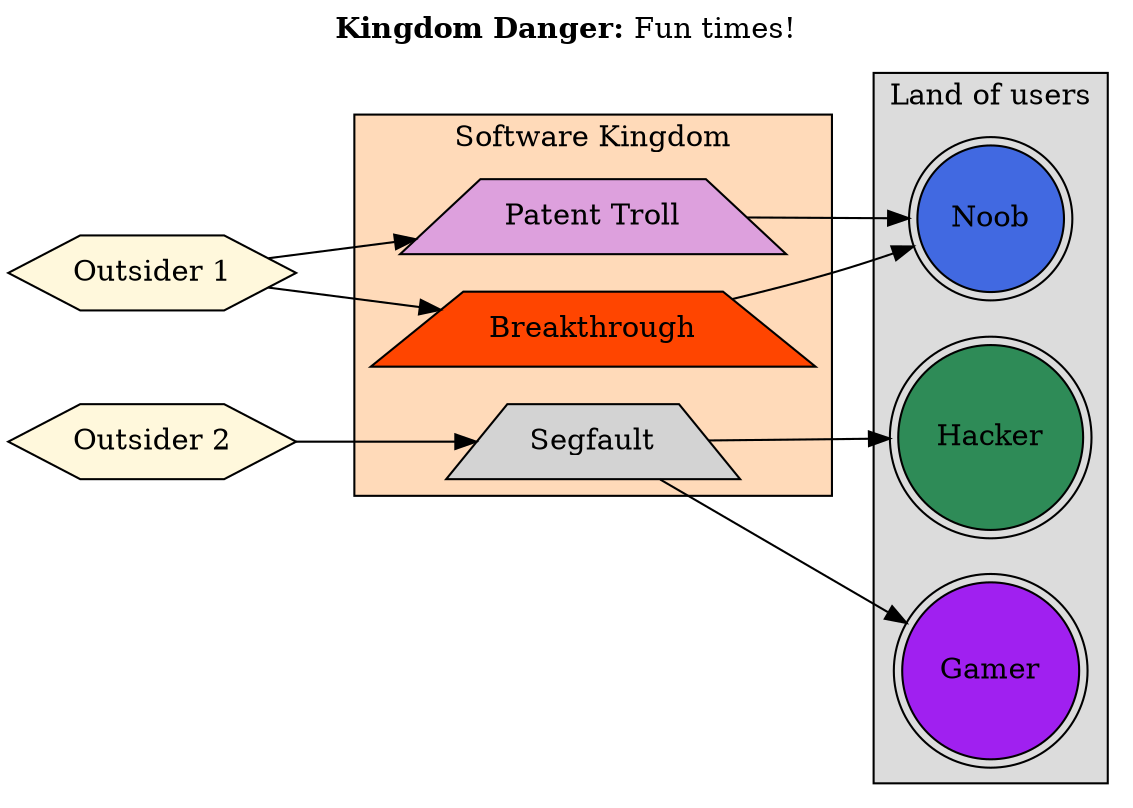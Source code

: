 digraph kingdom_danger {
    rankdir=LR; // Diagram goes from left to right
    node [shape=hexagon style=filled fillcolor=cornsilk color=black];

    /*These are
      my outsiders
      */
    OUT1 [label="Outsider 1"];
    OUT2 [label="Outsider 2"];

    // This is a cluster representing the perils and joy of software
    subgraph cluster_software_kingdom {
        label = "Software Kingdom" style=filled;
        fillcolor=peachpuff color=black;
        node [shape=trapezium];
        SGF [label="Segfault" fillcolor=lightgray];
        BTR [label="Breakthrough" fillcolor=orangered];
        PTN [label="Patent Troll" fillcolor=plum];
    }

    // All users gather here, and bask in your freedom
    subgraph cluster_users {
        label = "Land of users" style=filled;
        fillcolor=gainsboro color=black;
        node [shape=doublecircle];
        HKR [label="Hacker" fillcolor=seagreen];
        NOB [label="Noob" fillcolor=royalblue];
        GMR [label="Gamer" fillcolor=purple];
    }

    // Relationships between outsiders and the kingdom
    OUT1 -> BTR;
    OUT1 -> PTN;
    OUT2 -> SGF;

    // Kingdom and its relationship with users
    SGF -> HKR;
    SGF -> GMR;
    PTN -> NOB;
    BTR -> NOB;

    // My fun title
    labelloc=t;
    label=<<B>Kingdom Danger:</B> Fun times!>;
}
